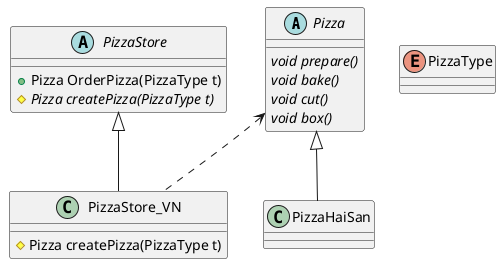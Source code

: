 @startuml
'https://plantuml.com/class-diagram

Abstract Class Pizza {
    {abstract} void prepare()
    {abstract} void bake()
    {abstract} void cut()
    {abstract} void box()
}

Abstract Class PizzaStore {
    + Pizza OrderPizza(PizzaType t)
    # {abstract} Pizza createPizza(PizzaType t)
}

Class PizzaStore_VN {
    # Pizza createPizza(PizzaType t)
}

Class PizzaHaiSan

PizzaStore  <|-- PizzaStore_VN
Pizza <|-- PizzaHaiSan
Pizza <.. PizzaStore_VN

Enum PizzaType


@enduml